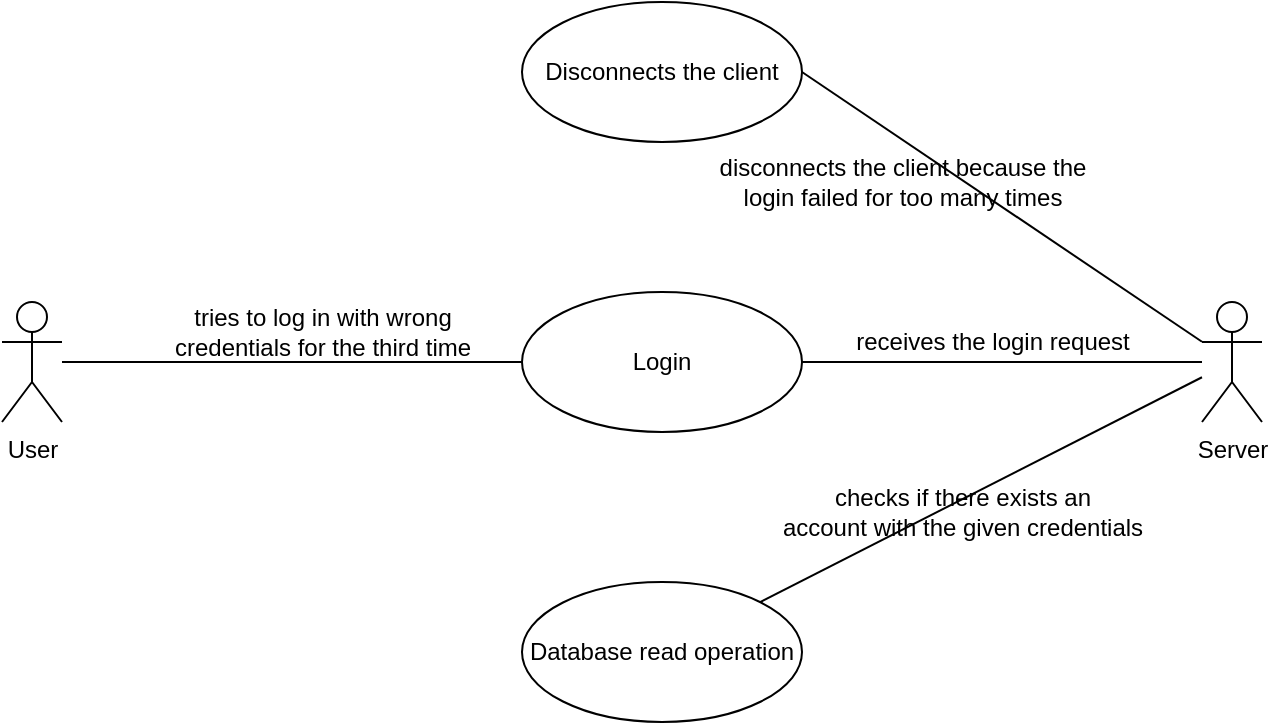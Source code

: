 <mxfile version="17.4.2" type="device"><diagram id="v76C1dTZCvVi-3cUv2vH" name="Page-1"><mxGraphModel dx="716" dy="448" grid="1" gridSize="10" guides="1" tooltips="1" connect="1" arrows="1" fold="1" page="0" pageScale="1" pageWidth="850" pageHeight="1100" math="0" shadow="0"><root><mxCell id="0"/><mxCell id="1" parent="0"/><mxCell id="Do6OAR4WtauK_9y_ExxQ-6" style="edgeStyle=orthogonalEdgeStyle;rounded=0;orthogonalLoop=1;jettySize=auto;html=1;entryX=0;entryY=0.5;entryDx=0;entryDy=0;endArrow=none;endFill=0;" edge="1" parent="1" source="Do6OAR4WtauK_9y_ExxQ-1" target="Do6OAR4WtauK_9y_ExxQ-3"><mxGeometry relative="1" as="geometry"/></mxCell><mxCell id="Do6OAR4WtauK_9y_ExxQ-1" value="User" style="shape=umlActor;verticalLabelPosition=bottom;verticalAlign=top;html=1;" vertex="1" parent="1"><mxGeometry x="340" y="300" width="30" height="60" as="geometry"/></mxCell><mxCell id="Do6OAR4WtauK_9y_ExxQ-12" style="rounded=0;orthogonalLoop=1;jettySize=auto;html=1;entryX=1;entryY=0.5;entryDx=0;entryDy=0;endArrow=none;endFill=0;" edge="1" parent="1" source="Do6OAR4WtauK_9y_ExxQ-2" target="Do6OAR4WtauK_9y_ExxQ-11"><mxGeometry relative="1" as="geometry"/></mxCell><mxCell id="Do6OAR4WtauK_9y_ExxQ-2" value="Server" style="shape=umlActor;verticalLabelPosition=bottom;verticalAlign=top;html=1;" vertex="1" parent="1"><mxGeometry x="940" y="300" width="30" height="60" as="geometry"/></mxCell><mxCell id="Do6OAR4WtauK_9y_ExxQ-7" style="edgeStyle=orthogonalEdgeStyle;rounded=0;orthogonalLoop=1;jettySize=auto;html=1;endArrow=none;endFill=0;" edge="1" parent="1" source="Do6OAR4WtauK_9y_ExxQ-3" target="Do6OAR4WtauK_9y_ExxQ-2"><mxGeometry relative="1" as="geometry"/></mxCell><mxCell id="Do6OAR4WtauK_9y_ExxQ-3" value="Login" style="ellipse;whiteSpace=wrap;html=1;" vertex="1" parent="1"><mxGeometry x="600" y="295" width="140" height="70" as="geometry"/></mxCell><mxCell id="Do6OAR4WtauK_9y_ExxQ-4" value="tries to log in with wrong &lt;br&gt;credentials for the third time" style="text;html=1;align=center;verticalAlign=middle;resizable=0;points=[];autosize=1;strokeColor=none;fillColor=none;" vertex="1" parent="1"><mxGeometry x="420" y="300" width="160" height="30" as="geometry"/></mxCell><mxCell id="Do6OAR4WtauK_9y_ExxQ-5" value="receives the login request" style="text;html=1;align=center;verticalAlign=middle;resizable=0;points=[];autosize=1;strokeColor=none;fillColor=none;" vertex="1" parent="1"><mxGeometry x="760" y="310" width="150" height="20" as="geometry"/></mxCell><mxCell id="Do6OAR4WtauK_9y_ExxQ-8" style="rounded=0;orthogonalLoop=1;jettySize=auto;html=1;endArrow=none;endFill=0;" edge="1" parent="1" target="Do6OAR4WtauK_9y_ExxQ-9" source="Do6OAR4WtauK_9y_ExxQ-2"><mxGeometry relative="1" as="geometry"><mxPoint x="910" y="370" as="sourcePoint"/></mxGeometry></mxCell><mxCell id="Do6OAR4WtauK_9y_ExxQ-9" value="Database read operation" style="ellipse;whiteSpace=wrap;html=1;" vertex="1" parent="1"><mxGeometry x="600" y="440" width="140" height="70" as="geometry"/></mxCell><mxCell id="Do6OAR4WtauK_9y_ExxQ-10" value="checks if there exists an &lt;br&gt;account with the given credentials" style="text;html=1;align=center;verticalAlign=middle;resizable=0;points=[];autosize=1;strokeColor=none;fillColor=none;" vertex="1" parent="1"><mxGeometry x="720" y="390" width="200" height="30" as="geometry"/></mxCell><mxCell id="Do6OAR4WtauK_9y_ExxQ-11" value="Disconnects the client" style="ellipse;whiteSpace=wrap;html=1;" vertex="1" parent="1"><mxGeometry x="600" y="150" width="140" height="70" as="geometry"/></mxCell><mxCell id="Do6OAR4WtauK_9y_ExxQ-13" value="disconnects the client because the &lt;br&gt;login failed for too many times" style="text;html=1;align=center;verticalAlign=middle;resizable=0;points=[];autosize=1;strokeColor=none;fillColor=none;" vertex="1" parent="1"><mxGeometry x="690" y="225" width="200" height="30" as="geometry"/></mxCell></root></mxGraphModel></diagram></mxfile>